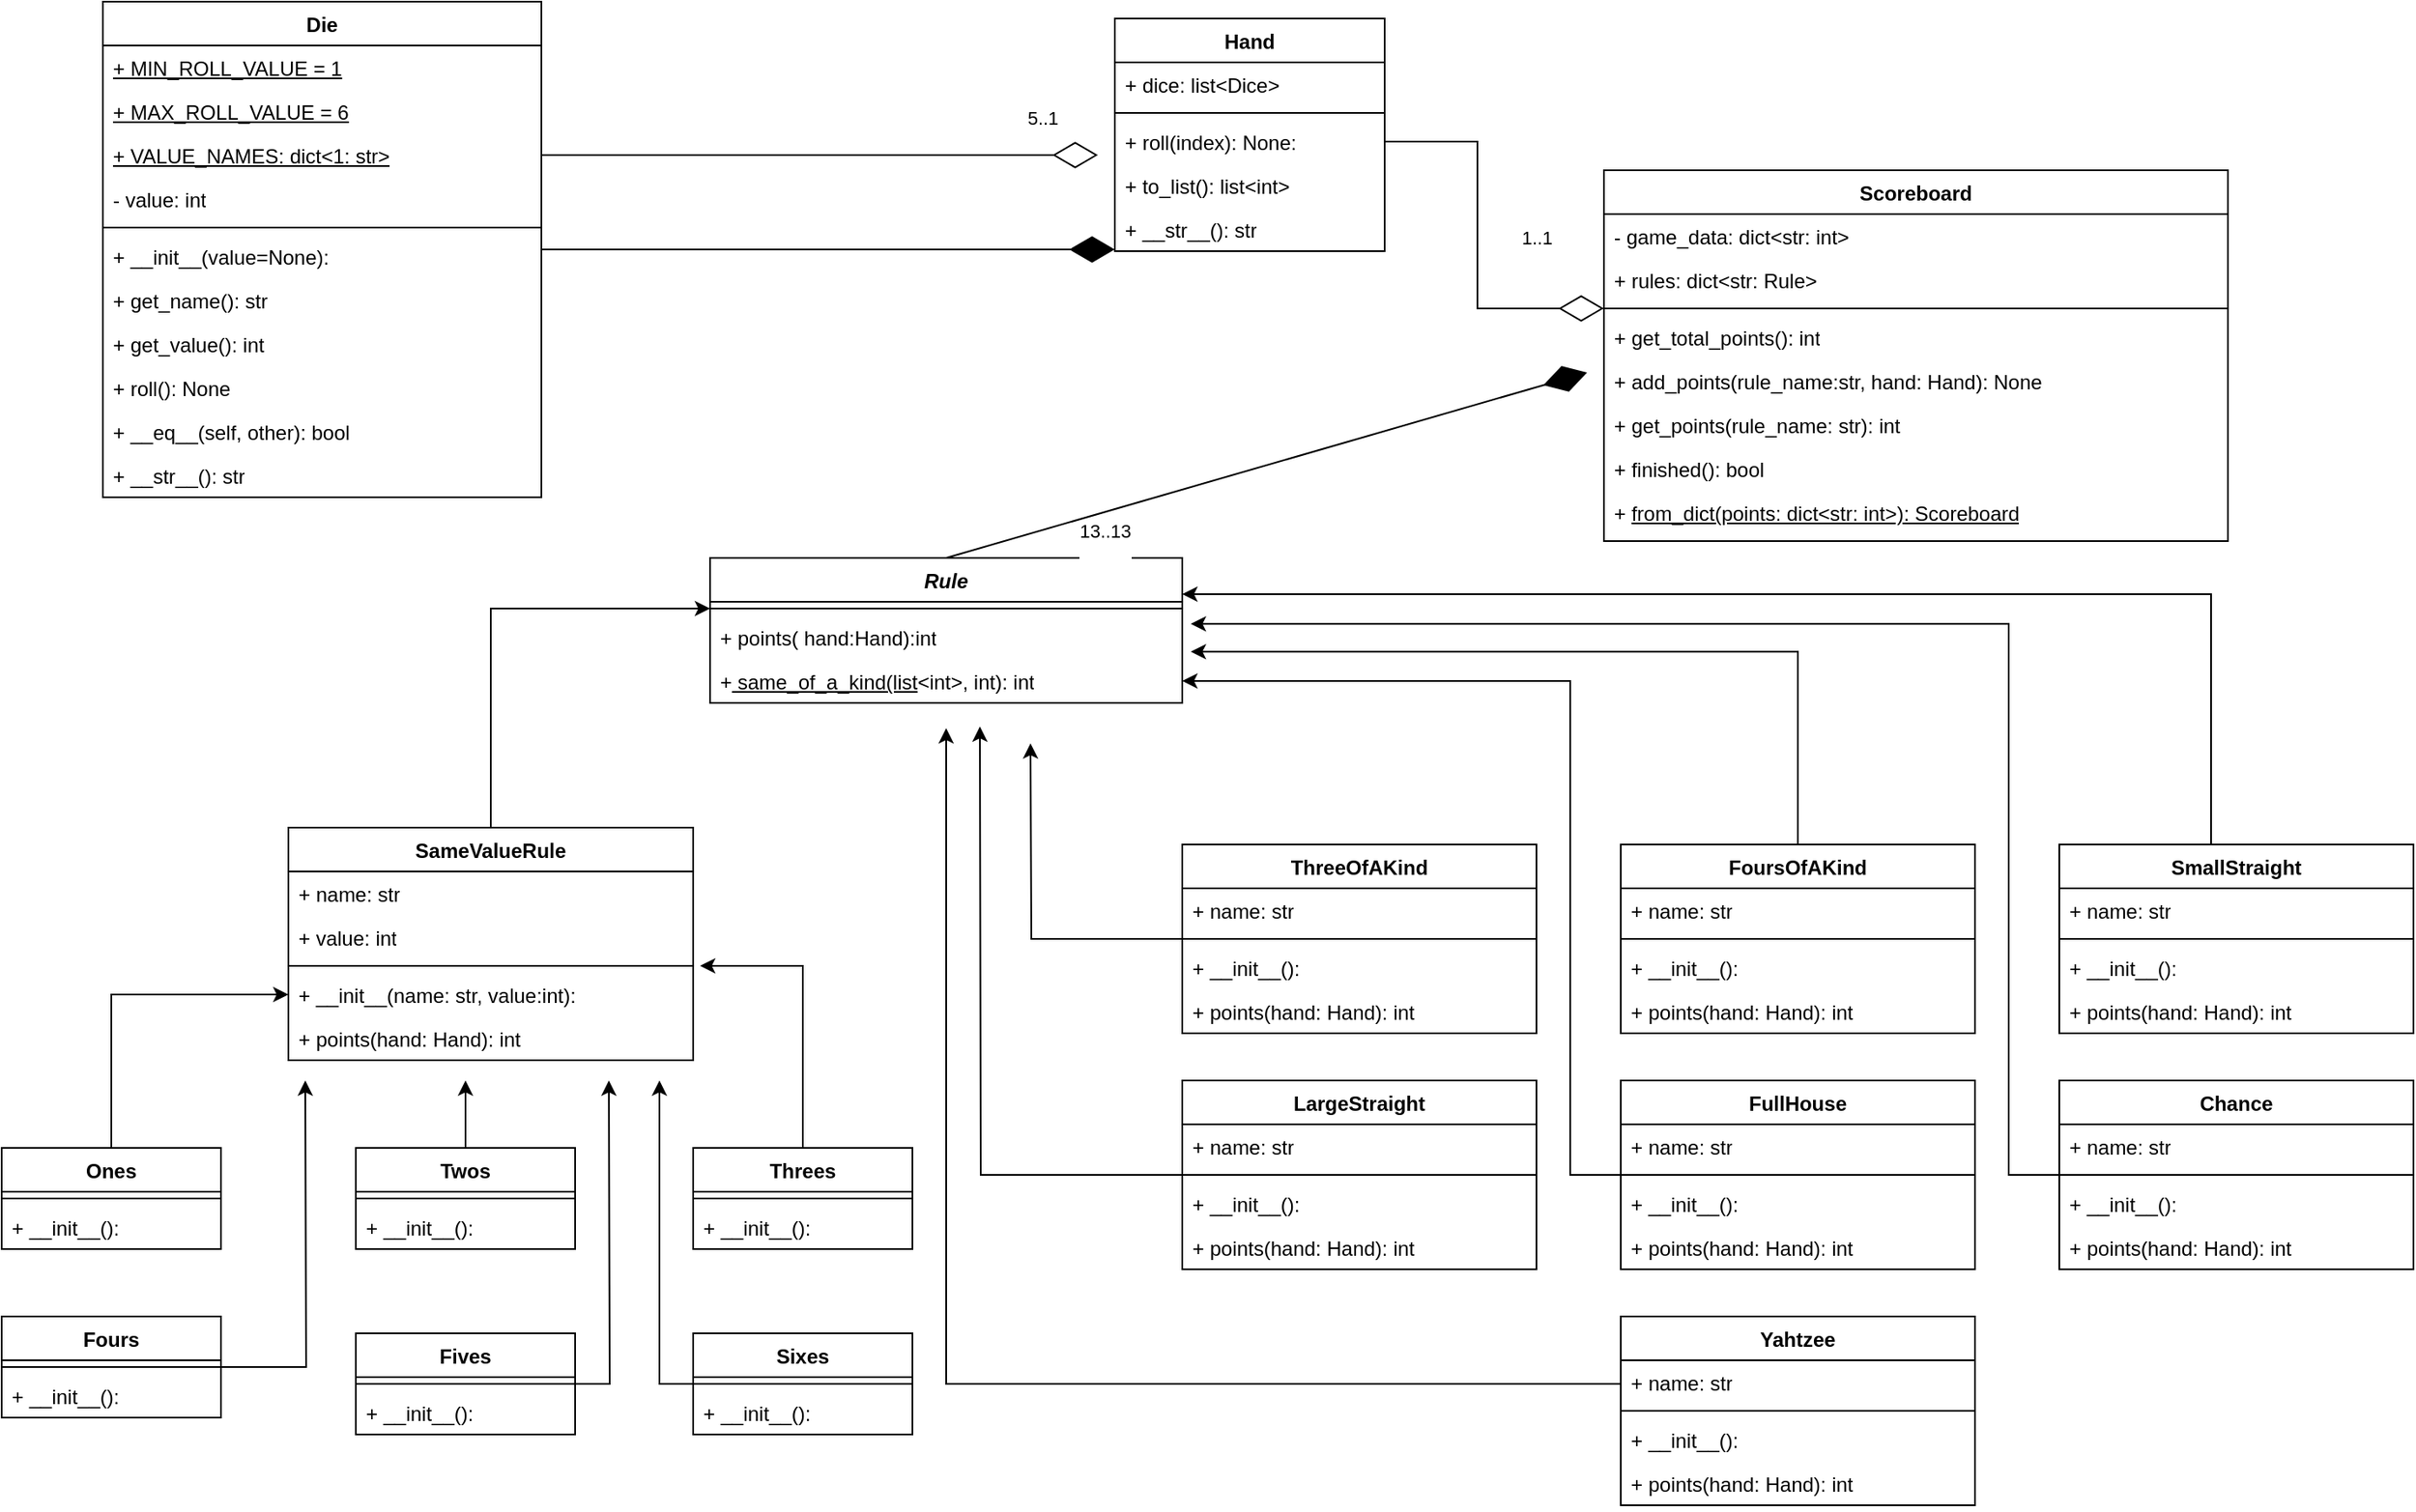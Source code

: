 <mxfile version="26.0.11">
  <diagram name="Page-1" id="LJHVOia-ajAvvNYcKoKp">
    <mxGraphModel dx="976" dy="914" grid="1" gridSize="10" guides="1" tooltips="1" connect="1" arrows="1" fold="1" page="1" pageScale="1" pageWidth="2339" pageHeight="3300" math="0" shadow="0">
      <root>
        <mxCell id="0" />
        <mxCell id="1" parent="0" />
        <mxCell id="g9sdCQ5jzVYwwS3_FFOI-1" value="&lt;div&gt;Scoreboard&lt;/div&gt;" style="swimlane;fontStyle=1;align=center;verticalAlign=top;childLayout=stackLayout;horizontal=1;startSize=26;horizontalStack=0;resizeParent=1;resizeParentMax=0;resizeLast=0;collapsible=1;marginBottom=0;whiteSpace=wrap;html=1;" parent="1" vertex="1">
          <mxGeometry x="1000" y="110" width="370" height="220" as="geometry" />
        </mxCell>
        <mxCell id="g9sdCQ5jzVYwwS3_FFOI-2" value="&lt;div&gt;- game_data: dict&amp;lt;str: int&amp;gt;&lt;br&gt;&lt;/div&gt;" style="text;strokeColor=none;fillColor=none;align=left;verticalAlign=top;spacingLeft=4;spacingRight=4;overflow=hidden;rotatable=0;points=[[0,0.5],[1,0.5]];portConstraint=eastwest;whiteSpace=wrap;html=1;" parent="g9sdCQ5jzVYwwS3_FFOI-1" vertex="1">
          <mxGeometry y="26" width="370" height="26" as="geometry" />
        </mxCell>
        <mxCell id="g9sdCQ5jzVYwwS3_FFOI-5" value="+ rules: dict&amp;lt;str: Rule&amp;gt;" style="text;strokeColor=none;fillColor=none;align=left;verticalAlign=top;spacingLeft=4;spacingRight=4;overflow=hidden;rotatable=0;points=[[0,0.5],[1,0.5]];portConstraint=eastwest;whiteSpace=wrap;html=1;" parent="g9sdCQ5jzVYwwS3_FFOI-1" vertex="1">
          <mxGeometry y="52" width="370" height="26" as="geometry" />
        </mxCell>
        <mxCell id="g9sdCQ5jzVYwwS3_FFOI-3" value="" style="line;strokeWidth=1;fillColor=none;align=left;verticalAlign=middle;spacingTop=-1;spacingLeft=3;spacingRight=3;rotatable=0;labelPosition=right;points=[];portConstraint=eastwest;strokeColor=inherit;" parent="g9sdCQ5jzVYwwS3_FFOI-1" vertex="1">
          <mxGeometry y="78" width="370" height="8" as="geometry" />
        </mxCell>
        <mxCell id="g9sdCQ5jzVYwwS3_FFOI-4" value="+ get_total_points(): int" style="text;strokeColor=none;fillColor=none;align=left;verticalAlign=top;spacingLeft=4;spacingRight=4;overflow=hidden;rotatable=0;points=[[0,0.5],[1,0.5]];portConstraint=eastwest;whiteSpace=wrap;html=1;" parent="g9sdCQ5jzVYwwS3_FFOI-1" vertex="1">
          <mxGeometry y="86" width="370" height="26" as="geometry" />
        </mxCell>
        <mxCell id="g9sdCQ5jzVYwwS3_FFOI-6" value="+ add_points(rule_name:str, hand: Hand): None" style="text;strokeColor=none;fillColor=none;align=left;verticalAlign=top;spacingLeft=4;spacingRight=4;overflow=hidden;rotatable=0;points=[[0,0.5],[1,0.5]];portConstraint=eastwest;whiteSpace=wrap;html=1;" parent="g9sdCQ5jzVYwwS3_FFOI-1" vertex="1">
          <mxGeometry y="112" width="370" height="26" as="geometry" />
        </mxCell>
        <mxCell id="g9sdCQ5jzVYwwS3_FFOI-7" value="+ get_points(rule_name: str): int" style="text;strokeColor=none;fillColor=none;align=left;verticalAlign=top;spacingLeft=4;spacingRight=4;overflow=hidden;rotatable=0;points=[[0,0.5],[1,0.5]];portConstraint=eastwest;whiteSpace=wrap;html=1;" parent="g9sdCQ5jzVYwwS3_FFOI-1" vertex="1">
          <mxGeometry y="138" width="370" height="26" as="geometry" />
        </mxCell>
        <mxCell id="g9sdCQ5jzVYwwS3_FFOI-8" value="+ finished(): bool" style="text;strokeColor=none;fillColor=none;align=left;verticalAlign=top;spacingLeft=4;spacingRight=4;overflow=hidden;rotatable=0;points=[[0,0.5],[1,0.5]];portConstraint=eastwest;whiteSpace=wrap;html=1;" parent="g9sdCQ5jzVYwwS3_FFOI-1" vertex="1">
          <mxGeometry y="164" width="370" height="26" as="geometry" />
        </mxCell>
        <mxCell id="g9sdCQ5jzVYwwS3_FFOI-9" value="+ &lt;u&gt;from_dict(points: dict&amp;lt;str: int&amp;gt;): Scoreboard&lt;/u&gt;" style="text;strokeColor=none;fillColor=none;align=left;verticalAlign=top;spacingLeft=4;spacingRight=4;overflow=hidden;rotatable=0;points=[[0,0.5],[1,0.5]];portConstraint=eastwest;whiteSpace=wrap;html=1;" parent="g9sdCQ5jzVYwwS3_FFOI-1" vertex="1">
          <mxGeometry y="190" width="370" height="30" as="geometry" />
        </mxCell>
        <mxCell id="g9sdCQ5jzVYwwS3_FFOI-20" value="&lt;i&gt;Rule&lt;/i&gt;" style="swimlane;fontStyle=1;align=center;verticalAlign=top;childLayout=stackLayout;horizontal=1;startSize=26;horizontalStack=0;resizeParent=1;resizeParentMax=0;resizeLast=0;collapsible=1;marginBottom=0;whiteSpace=wrap;html=1;" parent="1" vertex="1">
          <mxGeometry x="470" y="340" width="280" height="86" as="geometry" />
        </mxCell>
        <mxCell id="g9sdCQ5jzVYwwS3_FFOI-22" value="" style="line;strokeWidth=1;fillColor=none;align=left;verticalAlign=middle;spacingTop=-1;spacingLeft=3;spacingRight=3;rotatable=0;labelPosition=right;points=[];portConstraint=eastwest;strokeColor=inherit;" parent="g9sdCQ5jzVYwwS3_FFOI-20" vertex="1">
          <mxGeometry y="26" width="280" height="8" as="geometry" />
        </mxCell>
        <mxCell id="g9sdCQ5jzVYwwS3_FFOI-23" value="+ points( hand:Hand):int" style="text;strokeColor=none;fillColor=none;align=left;verticalAlign=top;spacingLeft=4;spacingRight=4;overflow=hidden;rotatable=0;points=[[0,0.5],[1,0.5]];portConstraint=eastwest;whiteSpace=wrap;html=1;" parent="g9sdCQ5jzVYwwS3_FFOI-20" vertex="1">
          <mxGeometry y="34" width="280" height="26" as="geometry" />
        </mxCell>
        <mxCell id="g9sdCQ5jzVYwwS3_FFOI-168" value="+&lt;u&gt; same_of_a_kind(list&lt;/u&gt;&amp;lt;int&amp;gt;, int): int" style="text;strokeColor=none;fillColor=none;align=left;verticalAlign=top;spacingLeft=4;spacingRight=4;overflow=hidden;rotatable=0;points=[[0,0.5],[1,0.5]];portConstraint=eastwest;whiteSpace=wrap;html=1;" parent="g9sdCQ5jzVYwwS3_FFOI-20" vertex="1">
          <mxGeometry y="60" width="280" height="26" as="geometry" />
        </mxCell>
        <mxCell id="g9sdCQ5jzVYwwS3_FFOI-36" value="SameValueRule" style="swimlane;fontStyle=1;align=center;verticalAlign=top;childLayout=stackLayout;horizontal=1;startSize=26;horizontalStack=0;resizeParent=1;resizeParentMax=0;resizeLast=0;collapsible=1;marginBottom=0;whiteSpace=wrap;html=1;" parent="1" vertex="1">
          <mxGeometry x="220" y="500" width="240" height="138" as="geometry" />
        </mxCell>
        <mxCell id="g9sdCQ5jzVYwwS3_FFOI-37" value="+ name: str" style="text;strokeColor=none;fillColor=none;align=left;verticalAlign=top;spacingLeft=4;spacingRight=4;overflow=hidden;rotatable=0;points=[[0,0.5],[1,0.5]];portConstraint=eastwest;whiteSpace=wrap;html=1;" parent="g9sdCQ5jzVYwwS3_FFOI-36" vertex="1">
          <mxGeometry y="26" width="240" height="26" as="geometry" />
        </mxCell>
        <mxCell id="g9sdCQ5jzVYwwS3_FFOI-44" value="+ value: int" style="text;strokeColor=none;fillColor=none;align=left;verticalAlign=top;spacingLeft=4;spacingRight=4;overflow=hidden;rotatable=0;points=[[0,0.5],[1,0.5]];portConstraint=eastwest;whiteSpace=wrap;html=1;" parent="g9sdCQ5jzVYwwS3_FFOI-36" vertex="1">
          <mxGeometry y="52" width="240" height="26" as="geometry" />
        </mxCell>
        <mxCell id="g9sdCQ5jzVYwwS3_FFOI-38" value="" style="line;strokeWidth=1;fillColor=none;align=left;verticalAlign=middle;spacingTop=-1;spacingLeft=3;spacingRight=3;rotatable=0;labelPosition=right;points=[];portConstraint=eastwest;strokeColor=inherit;" parent="g9sdCQ5jzVYwwS3_FFOI-36" vertex="1">
          <mxGeometry y="78" width="240" height="8" as="geometry" />
        </mxCell>
        <mxCell id="g9sdCQ5jzVYwwS3_FFOI-39" value="+ __init__(name: str, value:int):" style="text;strokeColor=none;fillColor=none;align=left;verticalAlign=top;spacingLeft=4;spacingRight=4;overflow=hidden;rotatable=0;points=[[0,0.5],[1,0.5]];portConstraint=eastwest;whiteSpace=wrap;html=1;" parent="g9sdCQ5jzVYwwS3_FFOI-36" vertex="1">
          <mxGeometry y="86" width="240" height="26" as="geometry" />
        </mxCell>
        <mxCell id="g9sdCQ5jzVYwwS3_FFOI-45" value="+ points(hand: Hand): int" style="text;strokeColor=none;fillColor=none;align=left;verticalAlign=top;spacingLeft=4;spacingRight=4;overflow=hidden;rotatable=0;points=[[0,0.5],[1,0.5]];portConstraint=eastwest;whiteSpace=wrap;html=1;" parent="g9sdCQ5jzVYwwS3_FFOI-36" vertex="1">
          <mxGeometry y="112" width="240" height="26" as="geometry" />
        </mxCell>
        <mxCell id="g9sdCQ5jzVYwwS3_FFOI-171" style="edgeStyle=orthogonalEdgeStyle;rounded=0;orthogonalLoop=1;jettySize=auto;html=1;" parent="1" source="g9sdCQ5jzVYwwS3_FFOI-40" edge="1">
          <mxGeometry relative="1" as="geometry">
            <mxPoint x="660" y="450" as="targetPoint" />
          </mxGeometry>
        </mxCell>
        <mxCell id="g9sdCQ5jzVYwwS3_FFOI-40" value="ThreeOfAKind" style="swimlane;fontStyle=1;align=center;verticalAlign=top;childLayout=stackLayout;horizontal=1;startSize=26;horizontalStack=0;resizeParent=1;resizeParentMax=0;resizeLast=0;collapsible=1;marginBottom=0;whiteSpace=wrap;html=1;" parent="1" vertex="1">
          <mxGeometry x="750" y="510" width="210" height="112" as="geometry" />
        </mxCell>
        <mxCell id="g9sdCQ5jzVYwwS3_FFOI-41" value="+ name: str" style="text;strokeColor=none;fillColor=none;align=left;verticalAlign=top;spacingLeft=4;spacingRight=4;overflow=hidden;rotatable=0;points=[[0,0.5],[1,0.5]];portConstraint=eastwest;whiteSpace=wrap;html=1;" parent="g9sdCQ5jzVYwwS3_FFOI-40" vertex="1">
          <mxGeometry y="26" width="210" height="26" as="geometry" />
        </mxCell>
        <mxCell id="g9sdCQ5jzVYwwS3_FFOI-42" value="" style="line;strokeWidth=1;fillColor=none;align=left;verticalAlign=middle;spacingTop=-1;spacingLeft=3;spacingRight=3;rotatable=0;labelPosition=right;points=[];portConstraint=eastwest;strokeColor=inherit;" parent="g9sdCQ5jzVYwwS3_FFOI-40" vertex="1">
          <mxGeometry y="52" width="210" height="8" as="geometry" />
        </mxCell>
        <mxCell id="g9sdCQ5jzVYwwS3_FFOI-43" value="+ __init__():" style="text;strokeColor=none;fillColor=none;align=left;verticalAlign=top;spacingLeft=4;spacingRight=4;overflow=hidden;rotatable=0;points=[[0,0.5],[1,0.5]];portConstraint=eastwest;whiteSpace=wrap;html=1;" parent="g9sdCQ5jzVYwwS3_FFOI-40" vertex="1">
          <mxGeometry y="60" width="210" height="26" as="geometry" />
        </mxCell>
        <mxCell id="g9sdCQ5jzVYwwS3_FFOI-76" value="+ points(hand: Hand): int" style="text;strokeColor=none;fillColor=none;align=left;verticalAlign=top;spacingLeft=4;spacingRight=4;overflow=hidden;rotatable=0;points=[[0,0.5],[1,0.5]];portConstraint=eastwest;whiteSpace=wrap;html=1;" parent="g9sdCQ5jzVYwwS3_FFOI-40" vertex="1">
          <mxGeometry y="86" width="210" height="26" as="geometry" />
        </mxCell>
        <mxCell id="g9sdCQ5jzVYwwS3_FFOI-109" style="edgeStyle=orthogonalEdgeStyle;rounded=0;orthogonalLoop=1;jettySize=auto;html=1;exitX=0.5;exitY=0;exitDx=0;exitDy=0;entryX=0;entryY=0.5;entryDx=0;entryDy=0;" parent="1" source="g9sdCQ5jzVYwwS3_FFOI-46" target="g9sdCQ5jzVYwwS3_FFOI-39" edge="1">
          <mxGeometry relative="1" as="geometry" />
        </mxCell>
        <mxCell id="g9sdCQ5jzVYwwS3_FFOI-46" value="Ones" style="swimlane;fontStyle=1;align=center;verticalAlign=top;childLayout=stackLayout;horizontal=1;startSize=26;horizontalStack=0;resizeParent=1;resizeParentMax=0;resizeLast=0;collapsible=1;marginBottom=0;whiteSpace=wrap;html=1;" parent="1" vertex="1">
          <mxGeometry x="50" y="690" width="130" height="60" as="geometry" />
        </mxCell>
        <mxCell id="g9sdCQ5jzVYwwS3_FFOI-47" value="" style="line;strokeWidth=1;fillColor=none;align=left;verticalAlign=middle;spacingTop=-1;spacingLeft=3;spacingRight=3;rotatable=0;labelPosition=right;points=[];portConstraint=eastwest;strokeColor=inherit;" parent="g9sdCQ5jzVYwwS3_FFOI-46" vertex="1">
          <mxGeometry y="26" width="130" height="8" as="geometry" />
        </mxCell>
        <mxCell id="g9sdCQ5jzVYwwS3_FFOI-48" value="+ __init__():" style="text;strokeColor=none;fillColor=none;align=left;verticalAlign=top;spacingLeft=4;spacingRight=4;overflow=hidden;rotatable=0;points=[[0,0.5],[1,0.5]];portConstraint=eastwest;whiteSpace=wrap;html=1;" parent="g9sdCQ5jzVYwwS3_FFOI-46" vertex="1">
          <mxGeometry y="34" width="130" height="26" as="geometry" />
        </mxCell>
        <mxCell id="g9sdCQ5jzVYwwS3_FFOI-111" style="edgeStyle=orthogonalEdgeStyle;rounded=0;orthogonalLoop=1;jettySize=auto;html=1;exitX=0.5;exitY=0;exitDx=0;exitDy=0;" parent="1" source="g9sdCQ5jzVYwwS3_FFOI-55" edge="1">
          <mxGeometry relative="1" as="geometry">
            <mxPoint x="325" y="650" as="targetPoint" />
          </mxGeometry>
        </mxCell>
        <mxCell id="g9sdCQ5jzVYwwS3_FFOI-55" value="Twos" style="swimlane;fontStyle=1;align=center;verticalAlign=top;childLayout=stackLayout;horizontal=1;startSize=26;horizontalStack=0;resizeParent=1;resizeParentMax=0;resizeLast=0;collapsible=1;marginBottom=0;whiteSpace=wrap;html=1;" parent="1" vertex="1">
          <mxGeometry x="260" y="690" width="130" height="60" as="geometry" />
        </mxCell>
        <mxCell id="g9sdCQ5jzVYwwS3_FFOI-56" value="" style="line;strokeWidth=1;fillColor=none;align=left;verticalAlign=middle;spacingTop=-1;spacingLeft=3;spacingRight=3;rotatable=0;labelPosition=right;points=[];portConstraint=eastwest;strokeColor=inherit;" parent="g9sdCQ5jzVYwwS3_FFOI-55" vertex="1">
          <mxGeometry y="26" width="130" height="8" as="geometry" />
        </mxCell>
        <mxCell id="g9sdCQ5jzVYwwS3_FFOI-57" value="+ __init__():" style="text;strokeColor=none;fillColor=none;align=left;verticalAlign=top;spacingLeft=4;spacingRight=4;overflow=hidden;rotatable=0;points=[[0,0.5],[1,0.5]];portConstraint=eastwest;whiteSpace=wrap;html=1;" parent="g9sdCQ5jzVYwwS3_FFOI-55" vertex="1">
          <mxGeometry y="34" width="130" height="26" as="geometry" />
        </mxCell>
        <mxCell id="g9sdCQ5jzVYwwS3_FFOI-58" value="Threes" style="swimlane;fontStyle=1;align=center;verticalAlign=top;childLayout=stackLayout;horizontal=1;startSize=26;horizontalStack=0;resizeParent=1;resizeParentMax=0;resizeLast=0;collapsible=1;marginBottom=0;whiteSpace=wrap;html=1;" parent="1" vertex="1">
          <mxGeometry x="460" y="690" width="130" height="60" as="geometry" />
        </mxCell>
        <mxCell id="g9sdCQ5jzVYwwS3_FFOI-59" value="" style="line;strokeWidth=1;fillColor=none;align=left;verticalAlign=middle;spacingTop=-1;spacingLeft=3;spacingRight=3;rotatable=0;labelPosition=right;points=[];portConstraint=eastwest;strokeColor=inherit;" parent="g9sdCQ5jzVYwwS3_FFOI-58" vertex="1">
          <mxGeometry y="26" width="130" height="8" as="geometry" />
        </mxCell>
        <mxCell id="g9sdCQ5jzVYwwS3_FFOI-60" value="+ __init__():" style="text;strokeColor=none;fillColor=none;align=left;verticalAlign=top;spacingLeft=4;spacingRight=4;overflow=hidden;rotatable=0;points=[[0,0.5],[1,0.5]];portConstraint=eastwest;whiteSpace=wrap;html=1;" parent="g9sdCQ5jzVYwwS3_FFOI-58" vertex="1">
          <mxGeometry y="34" width="130" height="26" as="geometry" />
        </mxCell>
        <mxCell id="g9sdCQ5jzVYwwS3_FFOI-110" style="edgeStyle=orthogonalEdgeStyle;rounded=0;orthogonalLoop=1;jettySize=auto;html=1;" parent="1" source="g9sdCQ5jzVYwwS3_FFOI-67" edge="1">
          <mxGeometry relative="1" as="geometry">
            <mxPoint x="230" y="650" as="targetPoint" />
          </mxGeometry>
        </mxCell>
        <mxCell id="g9sdCQ5jzVYwwS3_FFOI-67" value="Fours" style="swimlane;fontStyle=1;align=center;verticalAlign=top;childLayout=stackLayout;horizontal=1;startSize=26;horizontalStack=0;resizeParent=1;resizeParentMax=0;resizeLast=0;collapsible=1;marginBottom=0;whiteSpace=wrap;html=1;" parent="1" vertex="1">
          <mxGeometry x="50" y="790" width="130" height="60" as="geometry" />
        </mxCell>
        <mxCell id="g9sdCQ5jzVYwwS3_FFOI-68" value="" style="line;strokeWidth=1;fillColor=none;align=left;verticalAlign=middle;spacingTop=-1;spacingLeft=3;spacingRight=3;rotatable=0;labelPosition=right;points=[];portConstraint=eastwest;strokeColor=inherit;" parent="g9sdCQ5jzVYwwS3_FFOI-67" vertex="1">
          <mxGeometry y="26" width="130" height="8" as="geometry" />
        </mxCell>
        <mxCell id="g9sdCQ5jzVYwwS3_FFOI-69" value="+ __init__():" style="text;strokeColor=none;fillColor=none;align=left;verticalAlign=top;spacingLeft=4;spacingRight=4;overflow=hidden;rotatable=0;points=[[0,0.5],[1,0.5]];portConstraint=eastwest;whiteSpace=wrap;html=1;" parent="g9sdCQ5jzVYwwS3_FFOI-67" vertex="1">
          <mxGeometry y="34" width="130" height="26" as="geometry" />
        </mxCell>
        <mxCell id="g9sdCQ5jzVYwwS3_FFOI-113" style="edgeStyle=orthogonalEdgeStyle;rounded=0;orthogonalLoop=1;jettySize=auto;html=1;" parent="1" source="g9sdCQ5jzVYwwS3_FFOI-70" edge="1">
          <mxGeometry relative="1" as="geometry">
            <mxPoint x="410" y="650" as="targetPoint" />
          </mxGeometry>
        </mxCell>
        <mxCell id="g9sdCQ5jzVYwwS3_FFOI-70" value="Fives" style="swimlane;fontStyle=1;align=center;verticalAlign=top;childLayout=stackLayout;horizontal=1;startSize=26;horizontalStack=0;resizeParent=1;resizeParentMax=0;resizeLast=0;collapsible=1;marginBottom=0;whiteSpace=wrap;html=1;" parent="1" vertex="1">
          <mxGeometry x="260" y="800" width="130" height="60" as="geometry" />
        </mxCell>
        <mxCell id="g9sdCQ5jzVYwwS3_FFOI-71" value="" style="line;strokeWidth=1;fillColor=none;align=left;verticalAlign=middle;spacingTop=-1;spacingLeft=3;spacingRight=3;rotatable=0;labelPosition=right;points=[];portConstraint=eastwest;strokeColor=inherit;" parent="g9sdCQ5jzVYwwS3_FFOI-70" vertex="1">
          <mxGeometry y="26" width="130" height="8" as="geometry" />
        </mxCell>
        <mxCell id="g9sdCQ5jzVYwwS3_FFOI-72" value="+ __init__():" style="text;strokeColor=none;fillColor=none;align=left;verticalAlign=top;spacingLeft=4;spacingRight=4;overflow=hidden;rotatable=0;points=[[0,0.5],[1,0.5]];portConstraint=eastwest;whiteSpace=wrap;html=1;" parent="g9sdCQ5jzVYwwS3_FFOI-70" vertex="1">
          <mxGeometry y="34" width="130" height="26" as="geometry" />
        </mxCell>
        <mxCell id="g9sdCQ5jzVYwwS3_FFOI-114" style="edgeStyle=orthogonalEdgeStyle;rounded=0;orthogonalLoop=1;jettySize=auto;html=1;" parent="1" source="g9sdCQ5jzVYwwS3_FFOI-73" edge="1">
          <mxGeometry relative="1" as="geometry">
            <mxPoint x="440" y="650" as="targetPoint" />
          </mxGeometry>
        </mxCell>
        <mxCell id="g9sdCQ5jzVYwwS3_FFOI-73" value="Sixes" style="swimlane;fontStyle=1;align=center;verticalAlign=top;childLayout=stackLayout;horizontal=1;startSize=26;horizontalStack=0;resizeParent=1;resizeParentMax=0;resizeLast=0;collapsible=1;marginBottom=0;whiteSpace=wrap;html=1;" parent="1" vertex="1">
          <mxGeometry x="460" y="800" width="130" height="60" as="geometry" />
        </mxCell>
        <mxCell id="g9sdCQ5jzVYwwS3_FFOI-74" value="" style="line;strokeWidth=1;fillColor=none;align=left;verticalAlign=middle;spacingTop=-1;spacingLeft=3;spacingRight=3;rotatable=0;labelPosition=right;points=[];portConstraint=eastwest;strokeColor=inherit;" parent="g9sdCQ5jzVYwwS3_FFOI-73" vertex="1">
          <mxGeometry y="26" width="130" height="8" as="geometry" />
        </mxCell>
        <mxCell id="g9sdCQ5jzVYwwS3_FFOI-75" value="+ __init__():" style="text;strokeColor=none;fillColor=none;align=left;verticalAlign=top;spacingLeft=4;spacingRight=4;overflow=hidden;rotatable=0;points=[[0,0.5],[1,0.5]];portConstraint=eastwest;whiteSpace=wrap;html=1;" parent="g9sdCQ5jzVYwwS3_FFOI-73" vertex="1">
          <mxGeometry y="34" width="130" height="26" as="geometry" />
        </mxCell>
        <mxCell id="g9sdCQ5jzVYwwS3_FFOI-77" value="FoursOfAKind" style="swimlane;fontStyle=1;align=center;verticalAlign=top;childLayout=stackLayout;horizontal=1;startSize=26;horizontalStack=0;resizeParent=1;resizeParentMax=0;resizeLast=0;collapsible=1;marginBottom=0;whiteSpace=wrap;html=1;" parent="1" vertex="1">
          <mxGeometry x="1010" y="510" width="210" height="112" as="geometry" />
        </mxCell>
        <mxCell id="g9sdCQ5jzVYwwS3_FFOI-78" value="+ name: str" style="text;strokeColor=none;fillColor=none;align=left;verticalAlign=top;spacingLeft=4;spacingRight=4;overflow=hidden;rotatable=0;points=[[0,0.5],[1,0.5]];portConstraint=eastwest;whiteSpace=wrap;html=1;" parent="g9sdCQ5jzVYwwS3_FFOI-77" vertex="1">
          <mxGeometry y="26" width="210" height="26" as="geometry" />
        </mxCell>
        <mxCell id="g9sdCQ5jzVYwwS3_FFOI-79" value="" style="line;strokeWidth=1;fillColor=none;align=left;verticalAlign=middle;spacingTop=-1;spacingLeft=3;spacingRight=3;rotatable=0;labelPosition=right;points=[];portConstraint=eastwest;strokeColor=inherit;" parent="g9sdCQ5jzVYwwS3_FFOI-77" vertex="1">
          <mxGeometry y="52" width="210" height="8" as="geometry" />
        </mxCell>
        <mxCell id="g9sdCQ5jzVYwwS3_FFOI-80" value="+ __init__():" style="text;strokeColor=none;fillColor=none;align=left;verticalAlign=top;spacingLeft=4;spacingRight=4;overflow=hidden;rotatable=0;points=[[0,0.5],[1,0.5]];portConstraint=eastwest;whiteSpace=wrap;html=1;" parent="g9sdCQ5jzVYwwS3_FFOI-77" vertex="1">
          <mxGeometry y="60" width="210" height="26" as="geometry" />
        </mxCell>
        <mxCell id="g9sdCQ5jzVYwwS3_FFOI-81" value="+ points(hand: Hand): int" style="text;strokeColor=none;fillColor=none;align=left;verticalAlign=top;spacingLeft=4;spacingRight=4;overflow=hidden;rotatable=0;points=[[0,0.5],[1,0.5]];portConstraint=eastwest;whiteSpace=wrap;html=1;" parent="g9sdCQ5jzVYwwS3_FFOI-77" vertex="1">
          <mxGeometry y="86" width="210" height="26" as="geometry" />
        </mxCell>
        <mxCell id="g9sdCQ5jzVYwwS3_FFOI-175" style="edgeStyle=orthogonalEdgeStyle;rounded=0;orthogonalLoop=1;jettySize=auto;html=1;entryX=1;entryY=0.25;entryDx=0;entryDy=0;" parent="1" source="g9sdCQ5jzVYwwS3_FFOI-82" target="g9sdCQ5jzVYwwS3_FFOI-20" edge="1">
          <mxGeometry relative="1" as="geometry">
            <Array as="points">
              <mxPoint x="1360" y="361" />
            </Array>
          </mxGeometry>
        </mxCell>
        <mxCell id="g9sdCQ5jzVYwwS3_FFOI-82" value="SmallStraight" style="swimlane;fontStyle=1;align=center;verticalAlign=top;childLayout=stackLayout;horizontal=1;startSize=26;horizontalStack=0;resizeParent=1;resizeParentMax=0;resizeLast=0;collapsible=1;marginBottom=0;whiteSpace=wrap;html=1;" parent="1" vertex="1">
          <mxGeometry x="1270" y="510" width="210" height="112" as="geometry" />
        </mxCell>
        <mxCell id="g9sdCQ5jzVYwwS3_FFOI-83" value="+ name: str" style="text;strokeColor=none;fillColor=none;align=left;verticalAlign=top;spacingLeft=4;spacingRight=4;overflow=hidden;rotatable=0;points=[[0,0.5],[1,0.5]];portConstraint=eastwest;whiteSpace=wrap;html=1;" parent="g9sdCQ5jzVYwwS3_FFOI-82" vertex="1">
          <mxGeometry y="26" width="210" height="26" as="geometry" />
        </mxCell>
        <mxCell id="g9sdCQ5jzVYwwS3_FFOI-84" value="" style="line;strokeWidth=1;fillColor=none;align=left;verticalAlign=middle;spacingTop=-1;spacingLeft=3;spacingRight=3;rotatable=0;labelPosition=right;points=[];portConstraint=eastwest;strokeColor=inherit;" parent="g9sdCQ5jzVYwwS3_FFOI-82" vertex="1">
          <mxGeometry y="52" width="210" height="8" as="geometry" />
        </mxCell>
        <mxCell id="g9sdCQ5jzVYwwS3_FFOI-85" value="+ __init__():" style="text;strokeColor=none;fillColor=none;align=left;verticalAlign=top;spacingLeft=4;spacingRight=4;overflow=hidden;rotatable=0;points=[[0,0.5],[1,0.5]];portConstraint=eastwest;whiteSpace=wrap;html=1;" parent="g9sdCQ5jzVYwwS3_FFOI-82" vertex="1">
          <mxGeometry y="60" width="210" height="26" as="geometry" />
        </mxCell>
        <mxCell id="g9sdCQ5jzVYwwS3_FFOI-86" value="+ points(hand: Hand): int" style="text;strokeColor=none;fillColor=none;align=left;verticalAlign=top;spacingLeft=4;spacingRight=4;overflow=hidden;rotatable=0;points=[[0,0.5],[1,0.5]];portConstraint=eastwest;whiteSpace=wrap;html=1;" parent="g9sdCQ5jzVYwwS3_FFOI-82" vertex="1">
          <mxGeometry y="86" width="210" height="26" as="geometry" />
        </mxCell>
        <mxCell id="g9sdCQ5jzVYwwS3_FFOI-170" style="edgeStyle=orthogonalEdgeStyle;rounded=0;orthogonalLoop=1;jettySize=auto;html=1;" parent="1" source="g9sdCQ5jzVYwwS3_FFOI-87" edge="1">
          <mxGeometry relative="1" as="geometry">
            <mxPoint x="630" y="440" as="targetPoint" />
          </mxGeometry>
        </mxCell>
        <mxCell id="g9sdCQ5jzVYwwS3_FFOI-87" value="LargeStraight" style="swimlane;fontStyle=1;align=center;verticalAlign=top;childLayout=stackLayout;horizontal=1;startSize=26;horizontalStack=0;resizeParent=1;resizeParentMax=0;resizeLast=0;collapsible=1;marginBottom=0;whiteSpace=wrap;html=1;" parent="1" vertex="1">
          <mxGeometry x="750" y="650" width="210" height="112" as="geometry" />
        </mxCell>
        <mxCell id="g9sdCQ5jzVYwwS3_FFOI-88" value="+ name: str" style="text;strokeColor=none;fillColor=none;align=left;verticalAlign=top;spacingLeft=4;spacingRight=4;overflow=hidden;rotatable=0;points=[[0,0.5],[1,0.5]];portConstraint=eastwest;whiteSpace=wrap;html=1;" parent="g9sdCQ5jzVYwwS3_FFOI-87" vertex="1">
          <mxGeometry y="26" width="210" height="26" as="geometry" />
        </mxCell>
        <mxCell id="g9sdCQ5jzVYwwS3_FFOI-89" value="" style="line;strokeWidth=1;fillColor=none;align=left;verticalAlign=middle;spacingTop=-1;spacingLeft=3;spacingRight=3;rotatable=0;labelPosition=right;points=[];portConstraint=eastwest;strokeColor=inherit;" parent="g9sdCQ5jzVYwwS3_FFOI-87" vertex="1">
          <mxGeometry y="52" width="210" height="8" as="geometry" />
        </mxCell>
        <mxCell id="g9sdCQ5jzVYwwS3_FFOI-90" value="+ __init__():" style="text;strokeColor=none;fillColor=none;align=left;verticalAlign=top;spacingLeft=4;spacingRight=4;overflow=hidden;rotatable=0;points=[[0,0.5],[1,0.5]];portConstraint=eastwest;whiteSpace=wrap;html=1;" parent="g9sdCQ5jzVYwwS3_FFOI-87" vertex="1">
          <mxGeometry y="60" width="210" height="26" as="geometry" />
        </mxCell>
        <mxCell id="g9sdCQ5jzVYwwS3_FFOI-91" value="+ points(hand: Hand): int" style="text;strokeColor=none;fillColor=none;align=left;verticalAlign=top;spacingLeft=4;spacingRight=4;overflow=hidden;rotatable=0;points=[[0,0.5],[1,0.5]];portConstraint=eastwest;whiteSpace=wrap;html=1;" parent="g9sdCQ5jzVYwwS3_FFOI-87" vertex="1">
          <mxGeometry y="86" width="210" height="26" as="geometry" />
        </mxCell>
        <mxCell id="g9sdCQ5jzVYwwS3_FFOI-172" style="edgeStyle=orthogonalEdgeStyle;rounded=0;orthogonalLoop=1;jettySize=auto;html=1;" parent="1" source="g9sdCQ5jzVYwwS3_FFOI-92" target="g9sdCQ5jzVYwwS3_FFOI-168" edge="1">
          <mxGeometry relative="1" as="geometry">
            <Array as="points">
              <mxPoint x="980" y="706" />
              <mxPoint x="980" y="413" />
            </Array>
          </mxGeometry>
        </mxCell>
        <mxCell id="g9sdCQ5jzVYwwS3_FFOI-92" value="FullHouse" style="swimlane;fontStyle=1;align=center;verticalAlign=top;childLayout=stackLayout;horizontal=1;startSize=26;horizontalStack=0;resizeParent=1;resizeParentMax=0;resizeLast=0;collapsible=1;marginBottom=0;whiteSpace=wrap;html=1;" parent="1" vertex="1">
          <mxGeometry x="1010" y="650" width="210" height="112" as="geometry" />
        </mxCell>
        <mxCell id="g9sdCQ5jzVYwwS3_FFOI-93" value="+ name: str" style="text;strokeColor=none;fillColor=none;align=left;verticalAlign=top;spacingLeft=4;spacingRight=4;overflow=hidden;rotatable=0;points=[[0,0.5],[1,0.5]];portConstraint=eastwest;whiteSpace=wrap;html=1;" parent="g9sdCQ5jzVYwwS3_FFOI-92" vertex="1">
          <mxGeometry y="26" width="210" height="26" as="geometry" />
        </mxCell>
        <mxCell id="g9sdCQ5jzVYwwS3_FFOI-94" value="" style="line;strokeWidth=1;fillColor=none;align=left;verticalAlign=middle;spacingTop=-1;spacingLeft=3;spacingRight=3;rotatable=0;labelPosition=right;points=[];portConstraint=eastwest;strokeColor=inherit;" parent="g9sdCQ5jzVYwwS3_FFOI-92" vertex="1">
          <mxGeometry y="52" width="210" height="8" as="geometry" />
        </mxCell>
        <mxCell id="g9sdCQ5jzVYwwS3_FFOI-95" value="+ __init__():" style="text;strokeColor=none;fillColor=none;align=left;verticalAlign=top;spacingLeft=4;spacingRight=4;overflow=hidden;rotatable=0;points=[[0,0.5],[1,0.5]];portConstraint=eastwest;whiteSpace=wrap;html=1;" parent="g9sdCQ5jzVYwwS3_FFOI-92" vertex="1">
          <mxGeometry y="60" width="210" height="26" as="geometry" />
        </mxCell>
        <mxCell id="g9sdCQ5jzVYwwS3_FFOI-96" value="+ points(hand: Hand): int" style="text;strokeColor=none;fillColor=none;align=left;verticalAlign=top;spacingLeft=4;spacingRight=4;overflow=hidden;rotatable=0;points=[[0,0.5],[1,0.5]];portConstraint=eastwest;whiteSpace=wrap;html=1;" parent="g9sdCQ5jzVYwwS3_FFOI-92" vertex="1">
          <mxGeometry y="86" width="210" height="26" as="geometry" />
        </mxCell>
        <mxCell id="g9sdCQ5jzVYwwS3_FFOI-97" value="Chance" style="swimlane;fontStyle=1;align=center;verticalAlign=top;childLayout=stackLayout;horizontal=1;startSize=26;horizontalStack=0;resizeParent=1;resizeParentMax=0;resizeLast=0;collapsible=1;marginBottom=0;whiteSpace=wrap;html=1;" parent="1" vertex="1">
          <mxGeometry x="1270" y="650" width="210" height="112" as="geometry" />
        </mxCell>
        <mxCell id="g9sdCQ5jzVYwwS3_FFOI-98" value="+ name: str" style="text;strokeColor=none;fillColor=none;align=left;verticalAlign=top;spacingLeft=4;spacingRight=4;overflow=hidden;rotatable=0;points=[[0,0.5],[1,0.5]];portConstraint=eastwest;whiteSpace=wrap;html=1;" parent="g9sdCQ5jzVYwwS3_FFOI-97" vertex="1">
          <mxGeometry y="26" width="210" height="26" as="geometry" />
        </mxCell>
        <mxCell id="g9sdCQ5jzVYwwS3_FFOI-99" value="" style="line;strokeWidth=1;fillColor=none;align=left;verticalAlign=middle;spacingTop=-1;spacingLeft=3;spacingRight=3;rotatable=0;labelPosition=right;points=[];portConstraint=eastwest;strokeColor=inherit;" parent="g9sdCQ5jzVYwwS3_FFOI-97" vertex="1">
          <mxGeometry y="52" width="210" height="8" as="geometry" />
        </mxCell>
        <mxCell id="g9sdCQ5jzVYwwS3_FFOI-100" value="+ __init__():" style="text;strokeColor=none;fillColor=none;align=left;verticalAlign=top;spacingLeft=4;spacingRight=4;overflow=hidden;rotatable=0;points=[[0,0.5],[1,0.5]];portConstraint=eastwest;whiteSpace=wrap;html=1;" parent="g9sdCQ5jzVYwwS3_FFOI-97" vertex="1">
          <mxGeometry y="60" width="210" height="26" as="geometry" />
        </mxCell>
        <mxCell id="g9sdCQ5jzVYwwS3_FFOI-101" value="+ points(hand: Hand): int" style="text;strokeColor=none;fillColor=none;align=left;verticalAlign=top;spacingLeft=4;spacingRight=4;overflow=hidden;rotatable=0;points=[[0,0.5],[1,0.5]];portConstraint=eastwest;whiteSpace=wrap;html=1;" parent="g9sdCQ5jzVYwwS3_FFOI-97" vertex="1">
          <mxGeometry y="86" width="210" height="26" as="geometry" />
        </mxCell>
        <mxCell id="g9sdCQ5jzVYwwS3_FFOI-102" value="Yahtzee" style="swimlane;fontStyle=1;align=center;verticalAlign=top;childLayout=stackLayout;horizontal=1;startSize=26;horizontalStack=0;resizeParent=1;resizeParentMax=0;resizeLast=0;collapsible=1;marginBottom=0;whiteSpace=wrap;html=1;" parent="1" vertex="1">
          <mxGeometry x="1010" y="790" width="210" height="112" as="geometry" />
        </mxCell>
        <mxCell id="g9sdCQ5jzVYwwS3_FFOI-103" value="+ name: str" style="text;strokeColor=none;fillColor=none;align=left;verticalAlign=top;spacingLeft=4;spacingRight=4;overflow=hidden;rotatable=0;points=[[0,0.5],[1,0.5]];portConstraint=eastwest;whiteSpace=wrap;html=1;" parent="g9sdCQ5jzVYwwS3_FFOI-102" vertex="1">
          <mxGeometry y="26" width="210" height="26" as="geometry" />
        </mxCell>
        <mxCell id="g9sdCQ5jzVYwwS3_FFOI-104" value="" style="line;strokeWidth=1;fillColor=none;align=left;verticalAlign=middle;spacingTop=-1;spacingLeft=3;spacingRight=3;rotatable=0;labelPosition=right;points=[];portConstraint=eastwest;strokeColor=inherit;" parent="g9sdCQ5jzVYwwS3_FFOI-102" vertex="1">
          <mxGeometry y="52" width="210" height="8" as="geometry" />
        </mxCell>
        <mxCell id="g9sdCQ5jzVYwwS3_FFOI-105" value="+ __init__():" style="text;strokeColor=none;fillColor=none;align=left;verticalAlign=top;spacingLeft=4;spacingRight=4;overflow=hidden;rotatable=0;points=[[0,0.5],[1,0.5]];portConstraint=eastwest;whiteSpace=wrap;html=1;" parent="g9sdCQ5jzVYwwS3_FFOI-102" vertex="1">
          <mxGeometry y="60" width="210" height="26" as="geometry" />
        </mxCell>
        <mxCell id="g9sdCQ5jzVYwwS3_FFOI-106" value="+ points(hand: Hand): int" style="text;strokeColor=none;fillColor=none;align=left;verticalAlign=top;spacingLeft=4;spacingRight=4;overflow=hidden;rotatable=0;points=[[0,0.5],[1,0.5]];portConstraint=eastwest;whiteSpace=wrap;html=1;" parent="g9sdCQ5jzVYwwS3_FFOI-102" vertex="1">
          <mxGeometry y="86" width="210" height="26" as="geometry" />
        </mxCell>
        <mxCell id="g9sdCQ5jzVYwwS3_FFOI-112" style="edgeStyle=orthogonalEdgeStyle;rounded=0;orthogonalLoop=1;jettySize=auto;html=1;entryX=1.017;entryY=-0.154;entryDx=0;entryDy=0;entryPerimeter=0;" parent="1" source="g9sdCQ5jzVYwwS3_FFOI-58" target="g9sdCQ5jzVYwwS3_FFOI-39" edge="1">
          <mxGeometry relative="1" as="geometry" />
        </mxCell>
        <mxCell id="g9sdCQ5jzVYwwS3_FFOI-115" style="edgeStyle=orthogonalEdgeStyle;rounded=0;orthogonalLoop=1;jettySize=auto;html=1;entryX=0;entryY=-0.154;entryDx=0;entryDy=0;entryPerimeter=0;" parent="1" source="g9sdCQ5jzVYwwS3_FFOI-36" target="g9sdCQ5jzVYwwS3_FFOI-23" edge="1">
          <mxGeometry relative="1" as="geometry" />
        </mxCell>
        <mxCell id="g9sdCQ5jzVYwwS3_FFOI-124" style="edgeStyle=orthogonalEdgeStyle;rounded=0;orthogonalLoop=1;jettySize=auto;html=1;" parent="1" source="g9sdCQ5jzVYwwS3_FFOI-102" edge="1">
          <mxGeometry relative="1" as="geometry">
            <mxPoint x="610" y="441" as="targetPoint" />
            <Array as="points">
              <mxPoint x="610" y="830" />
              <mxPoint x="610" y="441" />
            </Array>
          </mxGeometry>
        </mxCell>
        <mxCell id="g9sdCQ5jzVYwwS3_FFOI-130" value="&lt;div&gt;13..13&lt;/div&gt;&lt;div&gt;&lt;br&gt;&lt;/div&gt;" style="endArrow=diamondThin;endFill=1;endSize=24;html=1;rounded=0;exitX=0.5;exitY=0;exitDx=0;exitDy=0;" parent="1" source="g9sdCQ5jzVYwwS3_FFOI-20" edge="1">
          <mxGeometry x="-0.529" y="-16" width="160" relative="1" as="geometry">
            <mxPoint x="830" y="230" as="sourcePoint" />
            <mxPoint x="990" y="230" as="targetPoint" />
            <mxPoint y="1" as="offset" />
          </mxGeometry>
        </mxCell>
        <mxCell id="g9sdCQ5jzVYwwS3_FFOI-131" value="Die" style="swimlane;fontStyle=1;align=center;verticalAlign=top;childLayout=stackLayout;horizontal=1;startSize=26;horizontalStack=0;resizeParent=1;resizeParentMax=0;resizeLast=0;collapsible=1;marginBottom=0;whiteSpace=wrap;html=1;" parent="1" vertex="1">
          <mxGeometry x="110" y="10" width="260" height="294" as="geometry" />
        </mxCell>
        <mxCell id="g9sdCQ5jzVYwwS3_FFOI-132" value="&lt;u&gt;+ MIN_ROLL_VALUE = 1&lt;br&gt;&lt;/u&gt;" style="text;strokeColor=none;fillColor=none;align=left;verticalAlign=top;spacingLeft=4;spacingRight=4;overflow=hidden;rotatable=0;points=[[0,0.5],[1,0.5]];portConstraint=eastwest;whiteSpace=wrap;html=1;" parent="g9sdCQ5jzVYwwS3_FFOI-131" vertex="1">
          <mxGeometry y="26" width="260" height="26" as="geometry" />
        </mxCell>
        <mxCell id="g9sdCQ5jzVYwwS3_FFOI-142" value="&lt;u&gt;+ MAX_ROLL_VALUE = 6&lt;br&gt;&lt;/u&gt;" style="text;strokeColor=none;fillColor=none;align=left;verticalAlign=top;spacingLeft=4;spacingRight=4;overflow=hidden;rotatable=0;points=[[0,0.5],[1,0.5]];portConstraint=eastwest;whiteSpace=wrap;html=1;" parent="g9sdCQ5jzVYwwS3_FFOI-131" vertex="1">
          <mxGeometry y="52" width="260" height="26" as="geometry" />
        </mxCell>
        <mxCell id="lVnnACRNSL2wDqXnBZQj-5" value="&lt;div&gt;5..1&lt;/div&gt;" style="edgeStyle=orthogonalEdgeStyle;rounded=0;orthogonalLoop=1;jettySize=auto;html=1;exitX=1;exitY=0.5;exitDx=0;exitDy=0;endArrow=diamondThin;endFill=0;endSize=24;" parent="g9sdCQ5jzVYwwS3_FFOI-131" source="g9sdCQ5jzVYwwS3_FFOI-143" edge="1">
          <mxGeometry x="0.758" y="21" relative="1" as="geometry">
            <mxPoint x="590" y="91" as="targetPoint" />
            <mxPoint x="7" y="-1" as="offset" />
          </mxGeometry>
        </mxCell>
        <mxCell id="g9sdCQ5jzVYwwS3_FFOI-143" value="&lt;u&gt;+ VALUE_NAMES: dict&amp;lt;1: str&amp;gt;&lt;br&gt;&lt;/u&gt;" style="text;strokeColor=none;fillColor=none;align=left;verticalAlign=top;spacingLeft=4;spacingRight=4;overflow=hidden;rotatable=0;points=[[0,0.5],[1,0.5]];portConstraint=eastwest;whiteSpace=wrap;html=1;" parent="g9sdCQ5jzVYwwS3_FFOI-131" vertex="1">
          <mxGeometry y="78" width="260" height="26" as="geometry" />
        </mxCell>
        <mxCell id="g9sdCQ5jzVYwwS3_FFOI-145" value="- value: int" style="text;strokeColor=none;fillColor=none;align=left;verticalAlign=top;spacingLeft=4;spacingRight=4;overflow=hidden;rotatable=0;points=[[0,0.5],[1,0.5]];portConstraint=eastwest;whiteSpace=wrap;html=1;" parent="g9sdCQ5jzVYwwS3_FFOI-131" vertex="1">
          <mxGeometry y="104" width="260" height="26" as="geometry" />
        </mxCell>
        <mxCell id="g9sdCQ5jzVYwwS3_FFOI-133" value="" style="line;strokeWidth=1;fillColor=none;align=left;verticalAlign=middle;spacingTop=-1;spacingLeft=3;spacingRight=3;rotatable=0;labelPosition=right;points=[];portConstraint=eastwest;strokeColor=inherit;" parent="g9sdCQ5jzVYwwS3_FFOI-131" vertex="1">
          <mxGeometry y="130" width="260" height="8" as="geometry" />
        </mxCell>
        <mxCell id="g9sdCQ5jzVYwwS3_FFOI-134" value="+ __init__(value=None):" style="text;strokeColor=none;fillColor=none;align=left;verticalAlign=top;spacingLeft=4;spacingRight=4;overflow=hidden;rotatable=0;points=[[0,0.5],[1,0.5]];portConstraint=eastwest;whiteSpace=wrap;html=1;" parent="g9sdCQ5jzVYwwS3_FFOI-131" vertex="1">
          <mxGeometry y="138" width="260" height="26" as="geometry" />
        </mxCell>
        <mxCell id="g9sdCQ5jzVYwwS3_FFOI-144" value="+ get_name(): str" style="text;strokeColor=none;fillColor=none;align=left;verticalAlign=top;spacingLeft=4;spacingRight=4;overflow=hidden;rotatable=0;points=[[0,0.5],[1,0.5]];portConstraint=eastwest;whiteSpace=wrap;html=1;" parent="g9sdCQ5jzVYwwS3_FFOI-131" vertex="1">
          <mxGeometry y="164" width="260" height="26" as="geometry" />
        </mxCell>
        <mxCell id="g9sdCQ5jzVYwwS3_FFOI-146" value="+ get_value(): int" style="text;strokeColor=none;fillColor=none;align=left;verticalAlign=top;spacingLeft=4;spacingRight=4;overflow=hidden;rotatable=0;points=[[0,0.5],[1,0.5]];portConstraint=eastwest;whiteSpace=wrap;html=1;" parent="g9sdCQ5jzVYwwS3_FFOI-131" vertex="1">
          <mxGeometry y="190" width="260" height="26" as="geometry" />
        </mxCell>
        <mxCell id="g9sdCQ5jzVYwwS3_FFOI-147" value="+ roll(): None" style="text;strokeColor=none;fillColor=none;align=left;verticalAlign=top;spacingLeft=4;spacingRight=4;overflow=hidden;rotatable=0;points=[[0,0.5],[1,0.5]];portConstraint=eastwest;whiteSpace=wrap;html=1;" parent="g9sdCQ5jzVYwwS3_FFOI-131" vertex="1">
          <mxGeometry y="216" width="260" height="26" as="geometry" />
        </mxCell>
        <mxCell id="g9sdCQ5jzVYwwS3_FFOI-151" value="+ __eq__(self, other): bool" style="text;strokeColor=none;fillColor=none;align=left;verticalAlign=top;spacingLeft=4;spacingRight=4;overflow=hidden;rotatable=0;points=[[0,0.5],[1,0.5]];portConstraint=eastwest;whiteSpace=wrap;html=1;" parent="g9sdCQ5jzVYwwS3_FFOI-131" vertex="1">
          <mxGeometry y="242" width="260" height="26" as="geometry" />
        </mxCell>
        <mxCell id="g9sdCQ5jzVYwwS3_FFOI-152" value="+ __str__(): str" style="text;strokeColor=none;fillColor=none;align=left;verticalAlign=top;spacingLeft=4;spacingRight=4;overflow=hidden;rotatable=0;points=[[0,0.5],[1,0.5]];portConstraint=eastwest;whiteSpace=wrap;html=1;" parent="g9sdCQ5jzVYwwS3_FFOI-131" vertex="1">
          <mxGeometry y="268" width="260" height="26" as="geometry" />
        </mxCell>
        <mxCell id="g9sdCQ5jzVYwwS3_FFOI-135" value="Hand" style="swimlane;fontStyle=1;align=center;verticalAlign=top;childLayout=stackLayout;horizontal=1;startSize=26;horizontalStack=0;resizeParent=1;resizeParentMax=0;resizeLast=0;collapsible=1;marginBottom=0;whiteSpace=wrap;html=1;" parent="1" vertex="1">
          <mxGeometry x="710" y="20" width="160" height="138" as="geometry" />
        </mxCell>
        <mxCell id="g9sdCQ5jzVYwwS3_FFOI-136" value="+ dice: list&amp;lt;Dice&amp;gt;" style="text;strokeColor=none;fillColor=none;align=left;verticalAlign=top;spacingLeft=4;spacingRight=4;overflow=hidden;rotatable=0;points=[[0,0.5],[1,0.5]];portConstraint=eastwest;whiteSpace=wrap;html=1;" parent="g9sdCQ5jzVYwwS3_FFOI-135" vertex="1">
          <mxGeometry y="26" width="160" height="26" as="geometry" />
        </mxCell>
        <mxCell id="g9sdCQ5jzVYwwS3_FFOI-137" value="" style="line;strokeWidth=1;fillColor=none;align=left;verticalAlign=middle;spacingTop=-1;spacingLeft=3;spacingRight=3;rotatable=0;labelPosition=right;points=[];portConstraint=eastwest;strokeColor=inherit;" parent="g9sdCQ5jzVYwwS3_FFOI-135" vertex="1">
          <mxGeometry y="52" width="160" height="8" as="geometry" />
        </mxCell>
        <mxCell id="g9sdCQ5jzVYwwS3_FFOI-138" value="+ roll(index): None:" style="text;strokeColor=none;fillColor=none;align=left;verticalAlign=top;spacingLeft=4;spacingRight=4;overflow=hidden;rotatable=0;points=[[0,0.5],[1,0.5]];portConstraint=eastwest;whiteSpace=wrap;html=1;" parent="g9sdCQ5jzVYwwS3_FFOI-135" vertex="1">
          <mxGeometry y="60" width="160" height="26" as="geometry" />
        </mxCell>
        <mxCell id="g9sdCQ5jzVYwwS3_FFOI-139" value="+ to_list(): list&amp;lt;int&amp;gt;" style="text;strokeColor=none;fillColor=none;align=left;verticalAlign=top;spacingLeft=4;spacingRight=4;overflow=hidden;rotatable=0;points=[[0,0.5],[1,0.5]];portConstraint=eastwest;whiteSpace=wrap;html=1;" parent="g9sdCQ5jzVYwwS3_FFOI-135" vertex="1">
          <mxGeometry y="86" width="160" height="26" as="geometry" />
        </mxCell>
        <mxCell id="g9sdCQ5jzVYwwS3_FFOI-140" value="+ __str__(): str" style="text;strokeColor=none;fillColor=none;align=left;verticalAlign=top;spacingLeft=4;spacingRight=4;overflow=hidden;rotatable=0;points=[[0,0.5],[1,0.5]];portConstraint=eastwest;whiteSpace=wrap;html=1;" parent="g9sdCQ5jzVYwwS3_FFOI-135" vertex="1">
          <mxGeometry y="112" width="160" height="26" as="geometry" />
        </mxCell>
        <mxCell id="g9sdCQ5jzVYwwS3_FFOI-167" style="edgeStyle=orthogonalEdgeStyle;rounded=0;orthogonalLoop=1;jettySize=auto;html=1;endArrow=diamondThin;endFill=1;endSize=24;" parent="1" source="g9sdCQ5jzVYwwS3_FFOI-131" edge="1">
          <mxGeometry relative="1" as="geometry">
            <mxPoint x="710" y="157" as="targetPoint" />
          </mxGeometry>
        </mxCell>
        <mxCell id="g9sdCQ5jzVYwwS3_FFOI-173" style="edgeStyle=orthogonalEdgeStyle;rounded=0;orthogonalLoop=1;jettySize=auto;html=1;entryX=1.018;entryY=0.83;entryDx=0;entryDy=0;entryPerimeter=0;" parent="1" source="g9sdCQ5jzVYwwS3_FFOI-77" target="g9sdCQ5jzVYwwS3_FFOI-23" edge="1">
          <mxGeometry relative="1" as="geometry" />
        </mxCell>
        <mxCell id="g9sdCQ5jzVYwwS3_FFOI-174" style="edgeStyle=orthogonalEdgeStyle;rounded=0;orthogonalLoop=1;jettySize=auto;html=1;entryX=1.018;entryY=0.197;entryDx=0;entryDy=0;entryPerimeter=0;" parent="1" source="g9sdCQ5jzVYwwS3_FFOI-97" target="g9sdCQ5jzVYwwS3_FFOI-23" edge="1">
          <mxGeometry relative="1" as="geometry">
            <Array as="points">
              <mxPoint x="1240" y="706" />
              <mxPoint x="1240" y="379" />
            </Array>
          </mxGeometry>
        </mxCell>
        <mxCell id="lVnnACRNSL2wDqXnBZQj-6" value="1..1" style="edgeStyle=orthogonalEdgeStyle;rounded=0;orthogonalLoop=1;jettySize=auto;html=1;endSize=24;endArrow=diamondThin;endFill=0;" parent="1" source="g9sdCQ5jzVYwwS3_FFOI-138" target="g9sdCQ5jzVYwwS3_FFOI-3" edge="1">
          <mxGeometry x="-0.022" y="35" relative="1" as="geometry">
            <mxPoint as="offset" />
          </mxGeometry>
        </mxCell>
      </root>
    </mxGraphModel>
  </diagram>
</mxfile>
